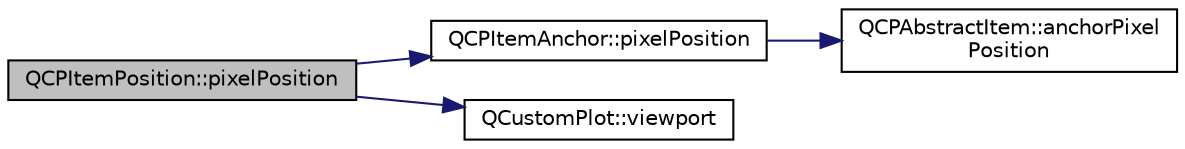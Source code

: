 digraph "QCPItemPosition::pixelPosition"
{
 // LATEX_PDF_SIZE
  edge [fontname="Helvetica",fontsize="10",labelfontname="Helvetica",labelfontsize="10"];
  node [fontname="Helvetica",fontsize="10",shape=record];
  rankdir="LR";
  Node1 [label="QCPItemPosition::pixelPosition",height=0.2,width=0.4,color="black", fillcolor="grey75", style="filled", fontcolor="black",tooltip=" "];
  Node1 -> Node2 [color="midnightblue",fontsize="10",style="solid",fontname="Helvetica"];
  Node2 [label="QCPItemAnchor::pixelPosition",height=0.2,width=0.4,color="black", fillcolor="white", style="filled",URL="$classQCPItemAnchor.html#a06dcfb7220d26eee93eef56ae66582cb",tooltip=" "];
  Node2 -> Node3 [color="midnightblue",fontsize="10",style="solid",fontname="Helvetica"];
  Node3 [label="QCPAbstractItem::anchorPixel\lPosition",height=0.2,width=0.4,color="black", fillcolor="white", style="filled",URL="$classQCPAbstractItem.html#ada5bad4e1196c4fc0d0d12328e24b8f2",tooltip=" "];
  Node1 -> Node4 [color="midnightblue",fontsize="10",style="solid",fontname="Helvetica"];
  Node4 [label="QCustomPlot::viewport",height=0.2,width=0.4,color="black", fillcolor="white", style="filled",URL="$classQCustomPlot.html#a19842409b18f556b256d05e97fffc670",tooltip=" "];
}
